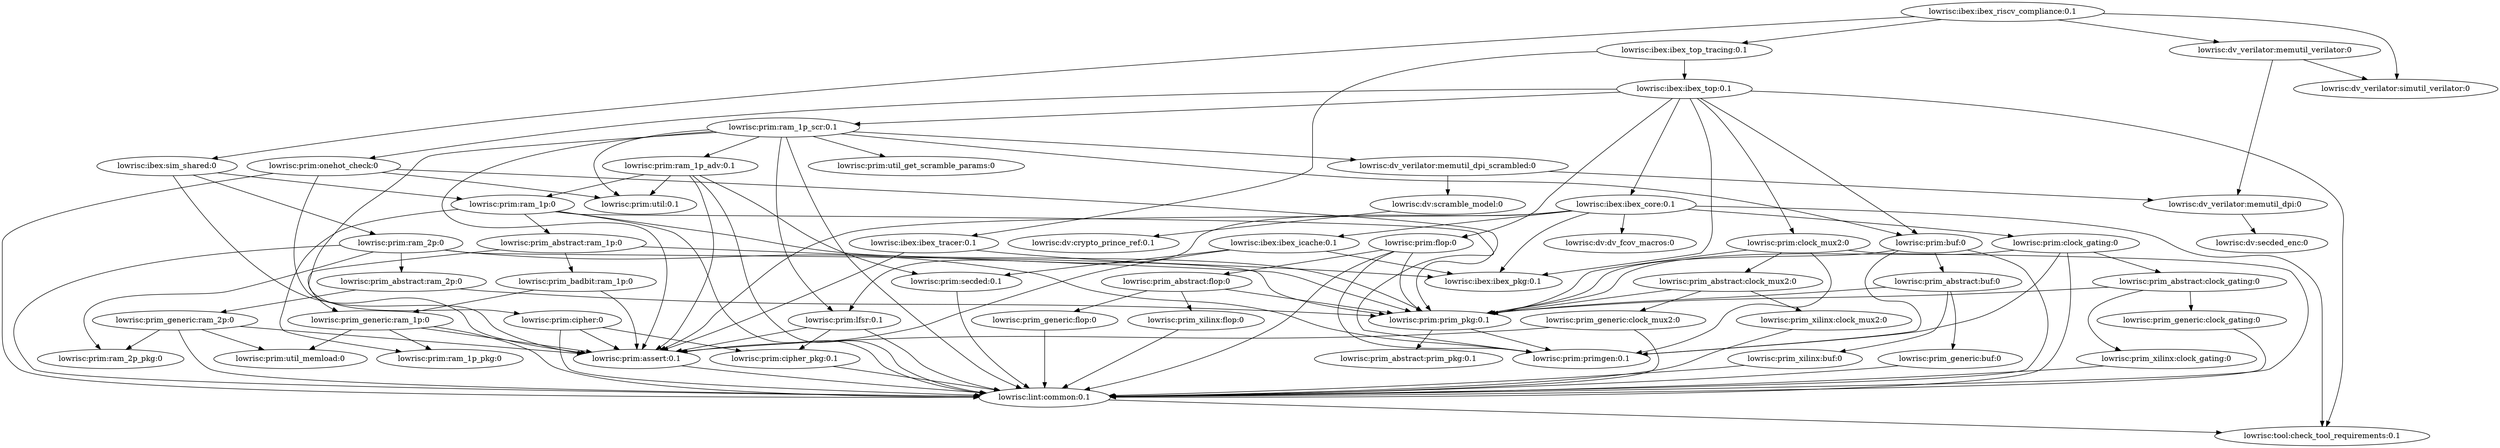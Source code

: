 digraph dependencies {
"lowrisc:ibex:ibex_riscv_compliance:0.1"->"lowrisc:ibex:ibex_top_tracing:0.1"
"lowrisc:ibex:ibex_riscv_compliance:0.1"->"lowrisc:ibex:sim_shared:0"
"lowrisc:ibex:ibex_riscv_compliance:0.1"->"lowrisc:dv_verilator:memutil_verilator:0"
"lowrisc:ibex:ibex_riscv_compliance:0.1"->"lowrisc:dv_verilator:simutil_verilator:0"
"lowrisc:dv_verilator:memutil_verilator:0"->"lowrisc:dv_verilator:memutil_dpi:0"
"lowrisc:dv_verilator:memutil_verilator:0"->"lowrisc:dv_verilator:simutil_verilator:0"
"lowrisc:dv_verilator:memutil_dpi:0"->"lowrisc:dv:secded_enc:0"
"lowrisc:ibex:sim_shared:0"->"lowrisc:prim:ram_1p:0"
"lowrisc:ibex:sim_shared:0"->"lowrisc:prim:assert:0.1"
"lowrisc:ibex:sim_shared:0"->"lowrisc:prim:ram_2p:0"
"lowrisc:prim:ram_2p:0"->"lowrisc:prim:prim_pkg:0.1"
"lowrisc:prim:ram_2p:0"->"lowrisc:lint:common:0.1"
"lowrisc:prim:ram_2p:0"->"lowrisc:prim_abstract:ram_2p:0"
"lowrisc:prim:ram_2p:0"->"lowrisc:prim:primgen:0.1"
"lowrisc:prim:ram_2p:0"->"lowrisc:prim:ram_2p_pkg:0"
"lowrisc:prim_abstract:ram_2p:0"->"lowrisc:prim_generic:ram_2p:0"
"lowrisc:prim_abstract:ram_2p:0"->"lowrisc:prim:prim_pkg:0.1"
"lowrisc:prim_generic:ram_2p:0"->"lowrisc:prim:ram_2p_pkg:0"
"lowrisc:prim_generic:ram_2p:0"->"lowrisc:lint:common:0.1"
"lowrisc:prim_generic:ram_2p:0"->"lowrisc:prim:util_memload:0"
"lowrisc:prim_generic:ram_2p:0"->"lowrisc:prim:assert:0.1"
"lowrisc:prim:prim_pkg:0.1"->"lowrisc:prim_abstract:prim_pkg:0.1"
"lowrisc:prim:prim_pkg:0.1"->"lowrisc:prim:primgen:0.1"
"lowrisc:lint:common:0.1"->"lowrisc:tool:check_tool_requirements:0.1"
"lowrisc:prim:ram_1p:0"->"lowrisc:prim:ram_1p_pkg:0"
"lowrisc:prim:ram_1p:0"->"lowrisc:prim_abstract:ram_1p:0"
"lowrisc:prim:ram_1p:0"->"lowrisc:prim:prim_pkg:0.1"
"lowrisc:prim:ram_1p:0"->"lowrisc:lint:common:0.1"
"lowrisc:prim:ram_1p:0"->"lowrisc:prim:primgen:0.1"
"lowrisc:prim_abstract:ram_1p:0"->"lowrisc:prim_generic:ram_1p:0"
"lowrisc:prim_abstract:ram_1p:0"->"lowrisc:prim_badbit:ram_1p:0"
"lowrisc:prim_abstract:ram_1p:0"->"lowrisc:prim:prim_pkg:0.1"
"lowrisc:prim_badbit:ram_1p:0"->"lowrisc:prim:assert:0.1"
"lowrisc:prim_badbit:ram_1p:0"->"lowrisc:prim_generic:ram_1p:0"
"lowrisc:prim_generic:ram_1p:0"->"lowrisc:lint:common:0.1"
"lowrisc:prim_generic:ram_1p:0"->"lowrisc:prim:util_memload:0"
"lowrisc:prim_generic:ram_1p:0"->"lowrisc:prim:ram_1p_pkg:0"
"lowrisc:prim_generic:ram_1p:0"->"lowrisc:prim:assert:0.1"
"lowrisc:prim:assert:0.1"->"lowrisc:lint:common:0.1"
"lowrisc:ibex:ibex_top_tracing:0.1"->"lowrisc:ibex:ibex_top:0.1"
"lowrisc:ibex:ibex_top_tracing:0.1"->"lowrisc:ibex:ibex_tracer:0.1"
"lowrisc:ibex:ibex_tracer:0.1"->"lowrisc:ibex:ibex_pkg:0.1"
"lowrisc:ibex:ibex_tracer:0.1"->"lowrisc:prim:assert:0.1"
"lowrisc:ibex:ibex_top:0.1"->"lowrisc:ibex:ibex_pkg:0.1"
"lowrisc:ibex:ibex_top:0.1"->"lowrisc:tool:check_tool_requirements:0.1"
"lowrisc:ibex:ibex_top:0.1"->"lowrisc:prim:ram_1p_scr:0.1"
"lowrisc:ibex:ibex_top:0.1"->"lowrisc:prim:clock_mux2:0"
"lowrisc:ibex:ibex_top:0.1"->"lowrisc:prim:onehot_check:0"
"lowrisc:ibex:ibex_top:0.1"->"lowrisc:prim:buf:0"
"lowrisc:ibex:ibex_top:0.1"->"lowrisc:prim:flop:0"
"lowrisc:ibex:ibex_top:0.1"->"lowrisc:ibex:ibex_core:0.1"
"lowrisc:prim:onehot_check:0"->"lowrisc:lint:common:0.1"
"lowrisc:prim:onehot_check:0"->"lowrisc:prim:prim_pkg:0.1"
"lowrisc:prim:onehot_check:0"->"lowrisc:prim:util:0.1"
"lowrisc:prim:onehot_check:0"->"lowrisc:prim:assert:0.1"
"lowrisc:prim:ram_1p_scr:0.1"->"lowrisc:prim:ram_1p_adv:0.1"
"lowrisc:prim:ram_1p_scr:0.1"->"lowrisc:prim:util:0.1"
"lowrisc:prim:ram_1p_scr:0.1"->"lowrisc:prim:cipher:0"
"lowrisc:prim:ram_1p_scr:0.1"->"lowrisc:prim:lfsr:0.1"
"lowrisc:prim:ram_1p_scr:0.1"->"lowrisc:lint:common:0.1"
"lowrisc:prim:ram_1p_scr:0.1"->"lowrisc:prim:buf:0"
"lowrisc:prim:ram_1p_scr:0.1"->"lowrisc:dv_verilator:memutil_dpi_scrambled:0"
"lowrisc:prim:ram_1p_scr:0.1"->"lowrisc:prim:util_get_scramble_params:0"
"lowrisc:prim:ram_1p_scr:0.1"->"lowrisc:prim:assert:0.1"
"lowrisc:dv_verilator:memutil_dpi_scrambled:0"->"lowrisc:dv:scramble_model:0"
"lowrisc:dv_verilator:memutil_dpi_scrambled:0"->"lowrisc:dv_verilator:memutil_dpi:0"
"lowrisc:dv:scramble_model:0"->"lowrisc:dv:crypto_prince_ref:0.1"
"lowrisc:prim:cipher:0"->"lowrisc:lint:common:0.1"
"lowrisc:prim:cipher:0"->"lowrisc:prim:cipher_pkg:0.1"
"lowrisc:prim:cipher:0"->"lowrisc:prim:assert:0.1"
"lowrisc:prim:cipher_pkg:0.1"->"lowrisc:lint:common:0.1"
"lowrisc:prim:lfsr:0.1"->"lowrisc:lint:common:0.1"
"lowrisc:prim:lfsr:0.1"->"lowrisc:prim:cipher_pkg:0.1"
"lowrisc:prim:lfsr:0.1"->"lowrisc:prim:assert:0.1"
"lowrisc:prim:ram_1p_adv:0.1"->"lowrisc:prim:secded:0.1"
"lowrisc:prim:ram_1p_adv:0.1"->"lowrisc:prim:ram_1p:0"
"lowrisc:prim:ram_1p_adv:0.1"->"lowrisc:prim:util:0.1"
"lowrisc:prim:ram_1p_adv:0.1"->"lowrisc:lint:common:0.1"
"lowrisc:prim:ram_1p_adv:0.1"->"lowrisc:prim:assert:0.1"
"lowrisc:prim:secded:0.1"->"lowrisc:lint:common:0.1"
"lowrisc:prim:flop:0"->"lowrisc:lint:common:0.1"
"lowrisc:prim:flop:0"->"lowrisc:prim:primgen:0.1"
"lowrisc:prim:flop:0"->"lowrisc:prim_abstract:flop:0"
"lowrisc:prim:flop:0"->"lowrisc:prim:prim_pkg:0.1"
"lowrisc:prim_abstract:flop:0"->"lowrisc:prim_generic:flop:0"
"lowrisc:prim_abstract:flop:0"->"lowrisc:prim_xilinx:flop:0"
"lowrisc:prim_abstract:flop:0"->"lowrisc:prim:prim_pkg:0.1"
"lowrisc:prim_xilinx:flop:0"->"lowrisc:lint:common:0.1"
"lowrisc:prim_generic:flop:0"->"lowrisc:lint:common:0.1"
"lowrisc:prim:clock_mux2:0"->"lowrisc:lint:common:0.1"
"lowrisc:prim:clock_mux2:0"->"lowrisc:prim:primgen:0.1"
"lowrisc:prim:clock_mux2:0"->"lowrisc:prim_abstract:clock_mux2:0"
"lowrisc:prim:clock_mux2:0"->"lowrisc:prim:prim_pkg:0.1"
"lowrisc:prim_abstract:clock_mux2:0"->"lowrisc:prim_generic:clock_mux2:0"
"lowrisc:prim_abstract:clock_mux2:0"->"lowrisc:prim_xilinx:clock_mux2:0"
"lowrisc:prim_abstract:clock_mux2:0"->"lowrisc:prim:prim_pkg:0.1"
"lowrisc:prim_xilinx:clock_mux2:0"->"lowrisc:lint:common:0.1"
"lowrisc:prim_generic:clock_mux2:0"->"lowrisc:lint:common:0.1"
"lowrisc:prim_generic:clock_mux2:0"->"lowrisc:prim:assert:0.1"
"lowrisc:prim:buf:0"->"lowrisc:lint:common:0.1"
"lowrisc:prim:buf:0"->"lowrisc:prim:primgen:0.1"
"lowrisc:prim:buf:0"->"lowrisc:prim_abstract:buf:0"
"lowrisc:prim:buf:0"->"lowrisc:prim:prim_pkg:0.1"
"lowrisc:prim_abstract:buf:0"->"lowrisc:prim_xilinx:buf:0"
"lowrisc:prim_abstract:buf:0"->"lowrisc:prim_generic:buf:0"
"lowrisc:prim_abstract:buf:0"->"lowrisc:prim:prim_pkg:0.1"
"lowrisc:prim_generic:buf:0"->"lowrisc:lint:common:0.1"
"lowrisc:prim_xilinx:buf:0"->"lowrisc:lint:common:0.1"
"lowrisc:ibex:ibex_core:0.1"->"lowrisc:ibex:ibex_pkg:0.1"
"lowrisc:ibex:ibex_core:0.1"->"lowrisc:tool:check_tool_requirements:0.1"
"lowrisc:ibex:ibex_core:0.1"->"lowrisc:prim:lfsr:0.1"
"lowrisc:ibex:ibex_core:0.1"->"lowrisc:dv:dv_fcov_macros:0"
"lowrisc:ibex:ibex_core:0.1"->"lowrisc:prim:clock_gating:0"
"lowrisc:ibex:ibex_core:0.1"->"lowrisc:ibex:ibex_icache:0.1"
"lowrisc:ibex:ibex_core:0.1"->"lowrisc:prim:assert:0.1"
"lowrisc:ibex:ibex_icache:0.1"->"lowrisc:prim:secded:0.1"
"lowrisc:ibex:ibex_icache:0.1"->"lowrisc:ibex:ibex_pkg:0.1"
"lowrisc:ibex:ibex_icache:0.1"->"lowrisc:prim:assert:0.1"
"lowrisc:prim:clock_gating:0"->"lowrisc:lint:common:0.1"
"lowrisc:prim:clock_gating:0"->"lowrisc:prim:primgen:0.1"
"lowrisc:prim:clock_gating:0"->"lowrisc:prim_abstract:clock_gating:0"
"lowrisc:prim:clock_gating:0"->"lowrisc:prim:prim_pkg:0.1"
"lowrisc:prim_abstract:clock_gating:0"->"lowrisc:prim_xilinx:clock_gating:0"
"lowrisc:prim_abstract:clock_gating:0"->"lowrisc:prim_generic:clock_gating:0"
"lowrisc:prim_abstract:clock_gating:0"->"lowrisc:prim:prim_pkg:0.1"
"lowrisc:prim_generic:clock_gating:0"->"lowrisc:lint:common:0.1"
"lowrisc:prim_xilinx:clock_gating:0"->"lowrisc:lint:common:0.1"
}
